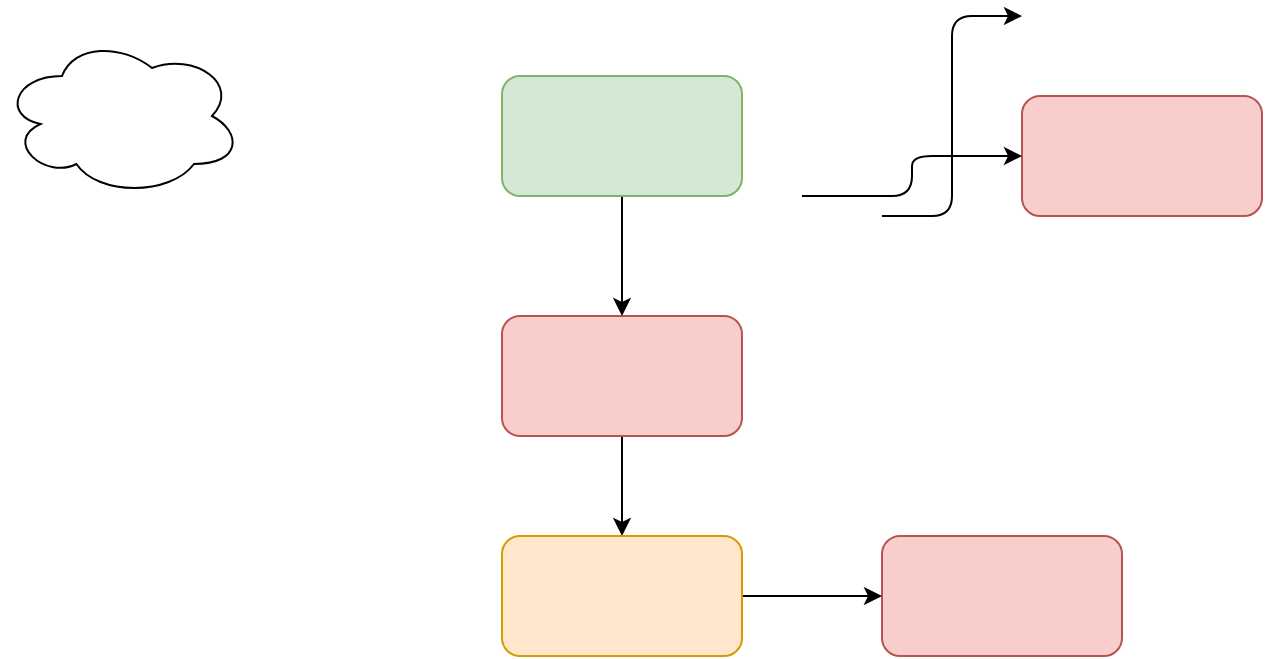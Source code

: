 <mxfile version="13.8.8" type="github"><diagram id="LU6QO38tGswoEXIDqAvo" name="Page-1"><mxGraphModel dx="1038" dy="547" grid="1" gridSize="10" guides="1" tooltips="1" connect="1" arrows="1" fold="1" page="1" pageScale="1" pageWidth="850" pageHeight="1100" math="0" shadow="0"><root><mxCell id="0"/><mxCell id="1" parent="0"/><mxCell id="e_OQCjrfKjBXwva7VBgG-25" value="" style="rounded=1;whiteSpace=wrap;html=1;fillColor=#f8cecc;strokeColor=#b85450;" parent="1" vertex="1"><mxGeometry x="470" y="330" width="120" height="60" as="geometry"/></mxCell><mxCell id="e_OQCjrfKjBXwva7VBgG-26" value="" style="edgeStyle=orthogonalEdgeStyle;rounded=0;orthogonalLoop=1;jettySize=auto;html=1;" parent="1" source="e_OQCjrfKjBXwva7VBgG-27" target="e_OQCjrfKjBXwva7VBgG-31" edge="1"><mxGeometry relative="1" as="geometry"/></mxCell><mxCell id="e_OQCjrfKjBXwva7VBgG-27" value="" style="rounded=1;whiteSpace=wrap;html=1;fillColor=#f8cecc;strokeColor=#b85450;" parent="1" vertex="1"><mxGeometry x="280" y="220" width="120" height="60" as="geometry"/></mxCell><mxCell id="e_OQCjrfKjBXwva7VBgG-28" value="" style="edgeStyle=orthogonalEdgeStyle;rounded=0;orthogonalLoop=1;jettySize=auto;html=1;" parent="1" source="e_OQCjrfKjBXwva7VBgG-29" target="e_OQCjrfKjBXwva7VBgG-27" edge="1"><mxGeometry relative="1" as="geometry"/></mxCell><mxCell id="e_OQCjrfKjBXwva7VBgG-29" value="" style="rounded=1;whiteSpace=wrap;html=1;fillColor=#d5e8d4;strokeColor=#82b366;" parent="1" vertex="1"><mxGeometry x="280" y="100" width="120" height="60" as="geometry"/></mxCell><mxCell id="e_OQCjrfKjBXwva7VBgG-30" value="" style="edgeStyle=orthogonalEdgeStyle;rounded=0;orthogonalLoop=1;jettySize=auto;html=1;" parent="1" source="e_OQCjrfKjBXwva7VBgG-31" target="e_OQCjrfKjBXwva7VBgG-25" edge="1"><mxGeometry relative="1" as="geometry"/></mxCell><mxCell id="e_OQCjrfKjBXwva7VBgG-31" value="" style="rounded=1;whiteSpace=wrap;html=1;fillColor=#ffe6cc;strokeColor=#d79b00;" parent="1" vertex="1"><mxGeometry x="280" y="330" width="120" height="60" as="geometry"/></mxCell><mxCell id="e_OQCjrfKjBXwva7VBgG-32" value="" style="ellipse;shape=cloud;whiteSpace=wrap;html=1;" parent="1" vertex="1"><mxGeometry x="30" y="80" width="120" height="80" as="geometry"/></mxCell><mxCell id="e_OQCjrfKjBXwva7VBgG-33" value="" style="edgeStyle=elbowEdgeStyle;elbow=horizontal;endArrow=classic;html=1;" parent="1" edge="1"><mxGeometry width="50" height="50" relative="1" as="geometry"><mxPoint x="470" y="170" as="sourcePoint"/><mxPoint x="540" y="70" as="targetPoint"/><Array as="points"/></mxGeometry></mxCell><mxCell id="e_OQCjrfKjBXwva7VBgG-34" value="" style="rounded=1;whiteSpace=wrap;html=1;fillColor=#f8cecc;strokeColor=#b85450;" parent="1" vertex="1"><mxGeometry x="540" y="110" width="120" height="60" as="geometry"/></mxCell><mxCell id="e_OQCjrfKjBXwva7VBgG-36" value="" style="edgeStyle=elbowEdgeStyle;elbow=horizontal;endArrow=classic;html=1;entryX=0;entryY=0.5;entryDx=0;entryDy=0;" parent="1" target="e_OQCjrfKjBXwva7VBgG-34" edge="1"><mxGeometry width="50" height="50" relative="1" as="geometry"><mxPoint x="430" y="160" as="sourcePoint"/><mxPoint x="480" y="130" as="targetPoint"/></mxGeometry></mxCell></root></mxGraphModel></diagram></mxfile>